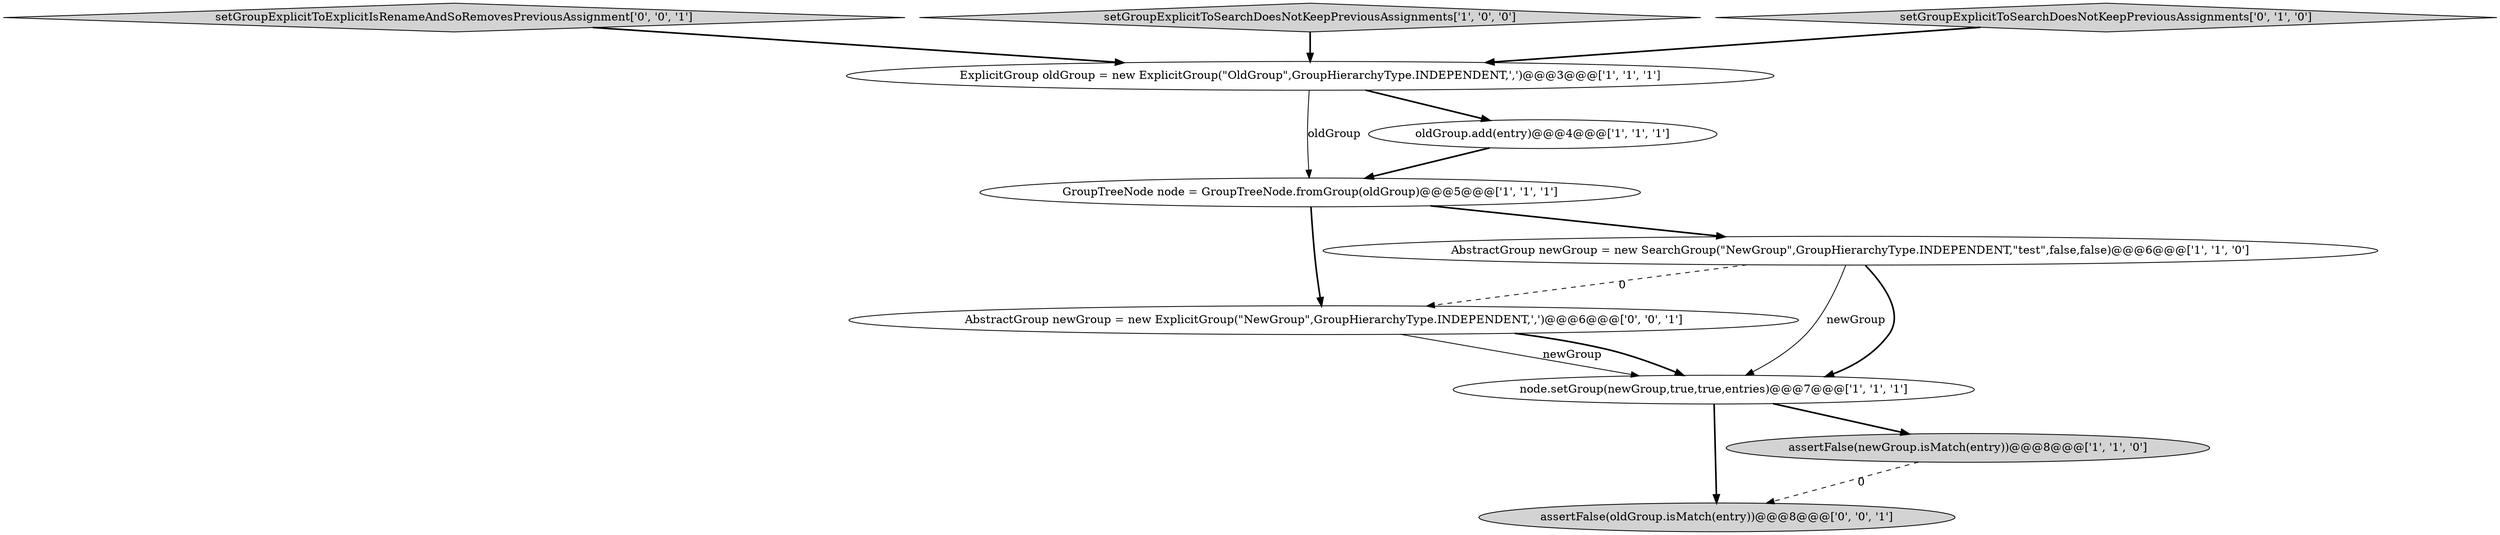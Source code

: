 digraph {
10 [style = filled, label = "AbstractGroup newGroup = new ExplicitGroup(\"NewGroup\",GroupHierarchyType.INDEPENDENT,',')@@@6@@@['0', '0', '1']", fillcolor = white, shape = ellipse image = "AAA0AAABBB3BBB"];
8 [style = filled, label = "assertFalse(oldGroup.isMatch(entry))@@@8@@@['0', '0', '1']", fillcolor = lightgray, shape = ellipse image = "AAA0AAABBB3BBB"];
4 [style = filled, label = "assertFalse(newGroup.isMatch(entry))@@@8@@@['1', '1', '0']", fillcolor = lightgray, shape = ellipse image = "AAA0AAABBB1BBB"];
5 [style = filled, label = "GroupTreeNode node = GroupTreeNode.fromGroup(oldGroup)@@@5@@@['1', '1', '1']", fillcolor = white, shape = ellipse image = "AAA0AAABBB1BBB"];
1 [style = filled, label = "node.setGroup(newGroup,true,true,entries)@@@7@@@['1', '1', '1']", fillcolor = white, shape = ellipse image = "AAA0AAABBB1BBB"];
9 [style = filled, label = "setGroupExplicitToExplicitIsRenameAndSoRemovesPreviousAssignment['0', '0', '1']", fillcolor = lightgray, shape = diamond image = "AAA0AAABBB3BBB"];
2 [style = filled, label = "setGroupExplicitToSearchDoesNotKeepPreviousAssignments['1', '0', '0']", fillcolor = lightgray, shape = diamond image = "AAA0AAABBB1BBB"];
7 [style = filled, label = "setGroupExplicitToSearchDoesNotKeepPreviousAssignments['0', '1', '0']", fillcolor = lightgray, shape = diamond image = "AAA0AAABBB2BBB"];
0 [style = filled, label = "AbstractGroup newGroup = new SearchGroup(\"NewGroup\",GroupHierarchyType.INDEPENDENT,\"test\",false,false)@@@6@@@['1', '1', '0']", fillcolor = white, shape = ellipse image = "AAA0AAABBB1BBB"];
6 [style = filled, label = "oldGroup.add(entry)@@@4@@@['1', '1', '1']", fillcolor = white, shape = ellipse image = "AAA0AAABBB1BBB"];
3 [style = filled, label = "ExplicitGroup oldGroup = new ExplicitGroup(\"OldGroup\",GroupHierarchyType.INDEPENDENT,',')@@@3@@@['1', '1', '1']", fillcolor = white, shape = ellipse image = "AAA0AAABBB1BBB"];
9->3 [style = bold, label=""];
5->10 [style = bold, label=""];
3->5 [style = solid, label="oldGroup"];
6->5 [style = bold, label=""];
3->6 [style = bold, label=""];
1->4 [style = bold, label=""];
1->8 [style = bold, label=""];
10->1 [style = solid, label="newGroup"];
0->10 [style = dashed, label="0"];
5->0 [style = bold, label=""];
10->1 [style = bold, label=""];
0->1 [style = solid, label="newGroup"];
0->1 [style = bold, label=""];
7->3 [style = bold, label=""];
2->3 [style = bold, label=""];
4->8 [style = dashed, label="0"];
}
